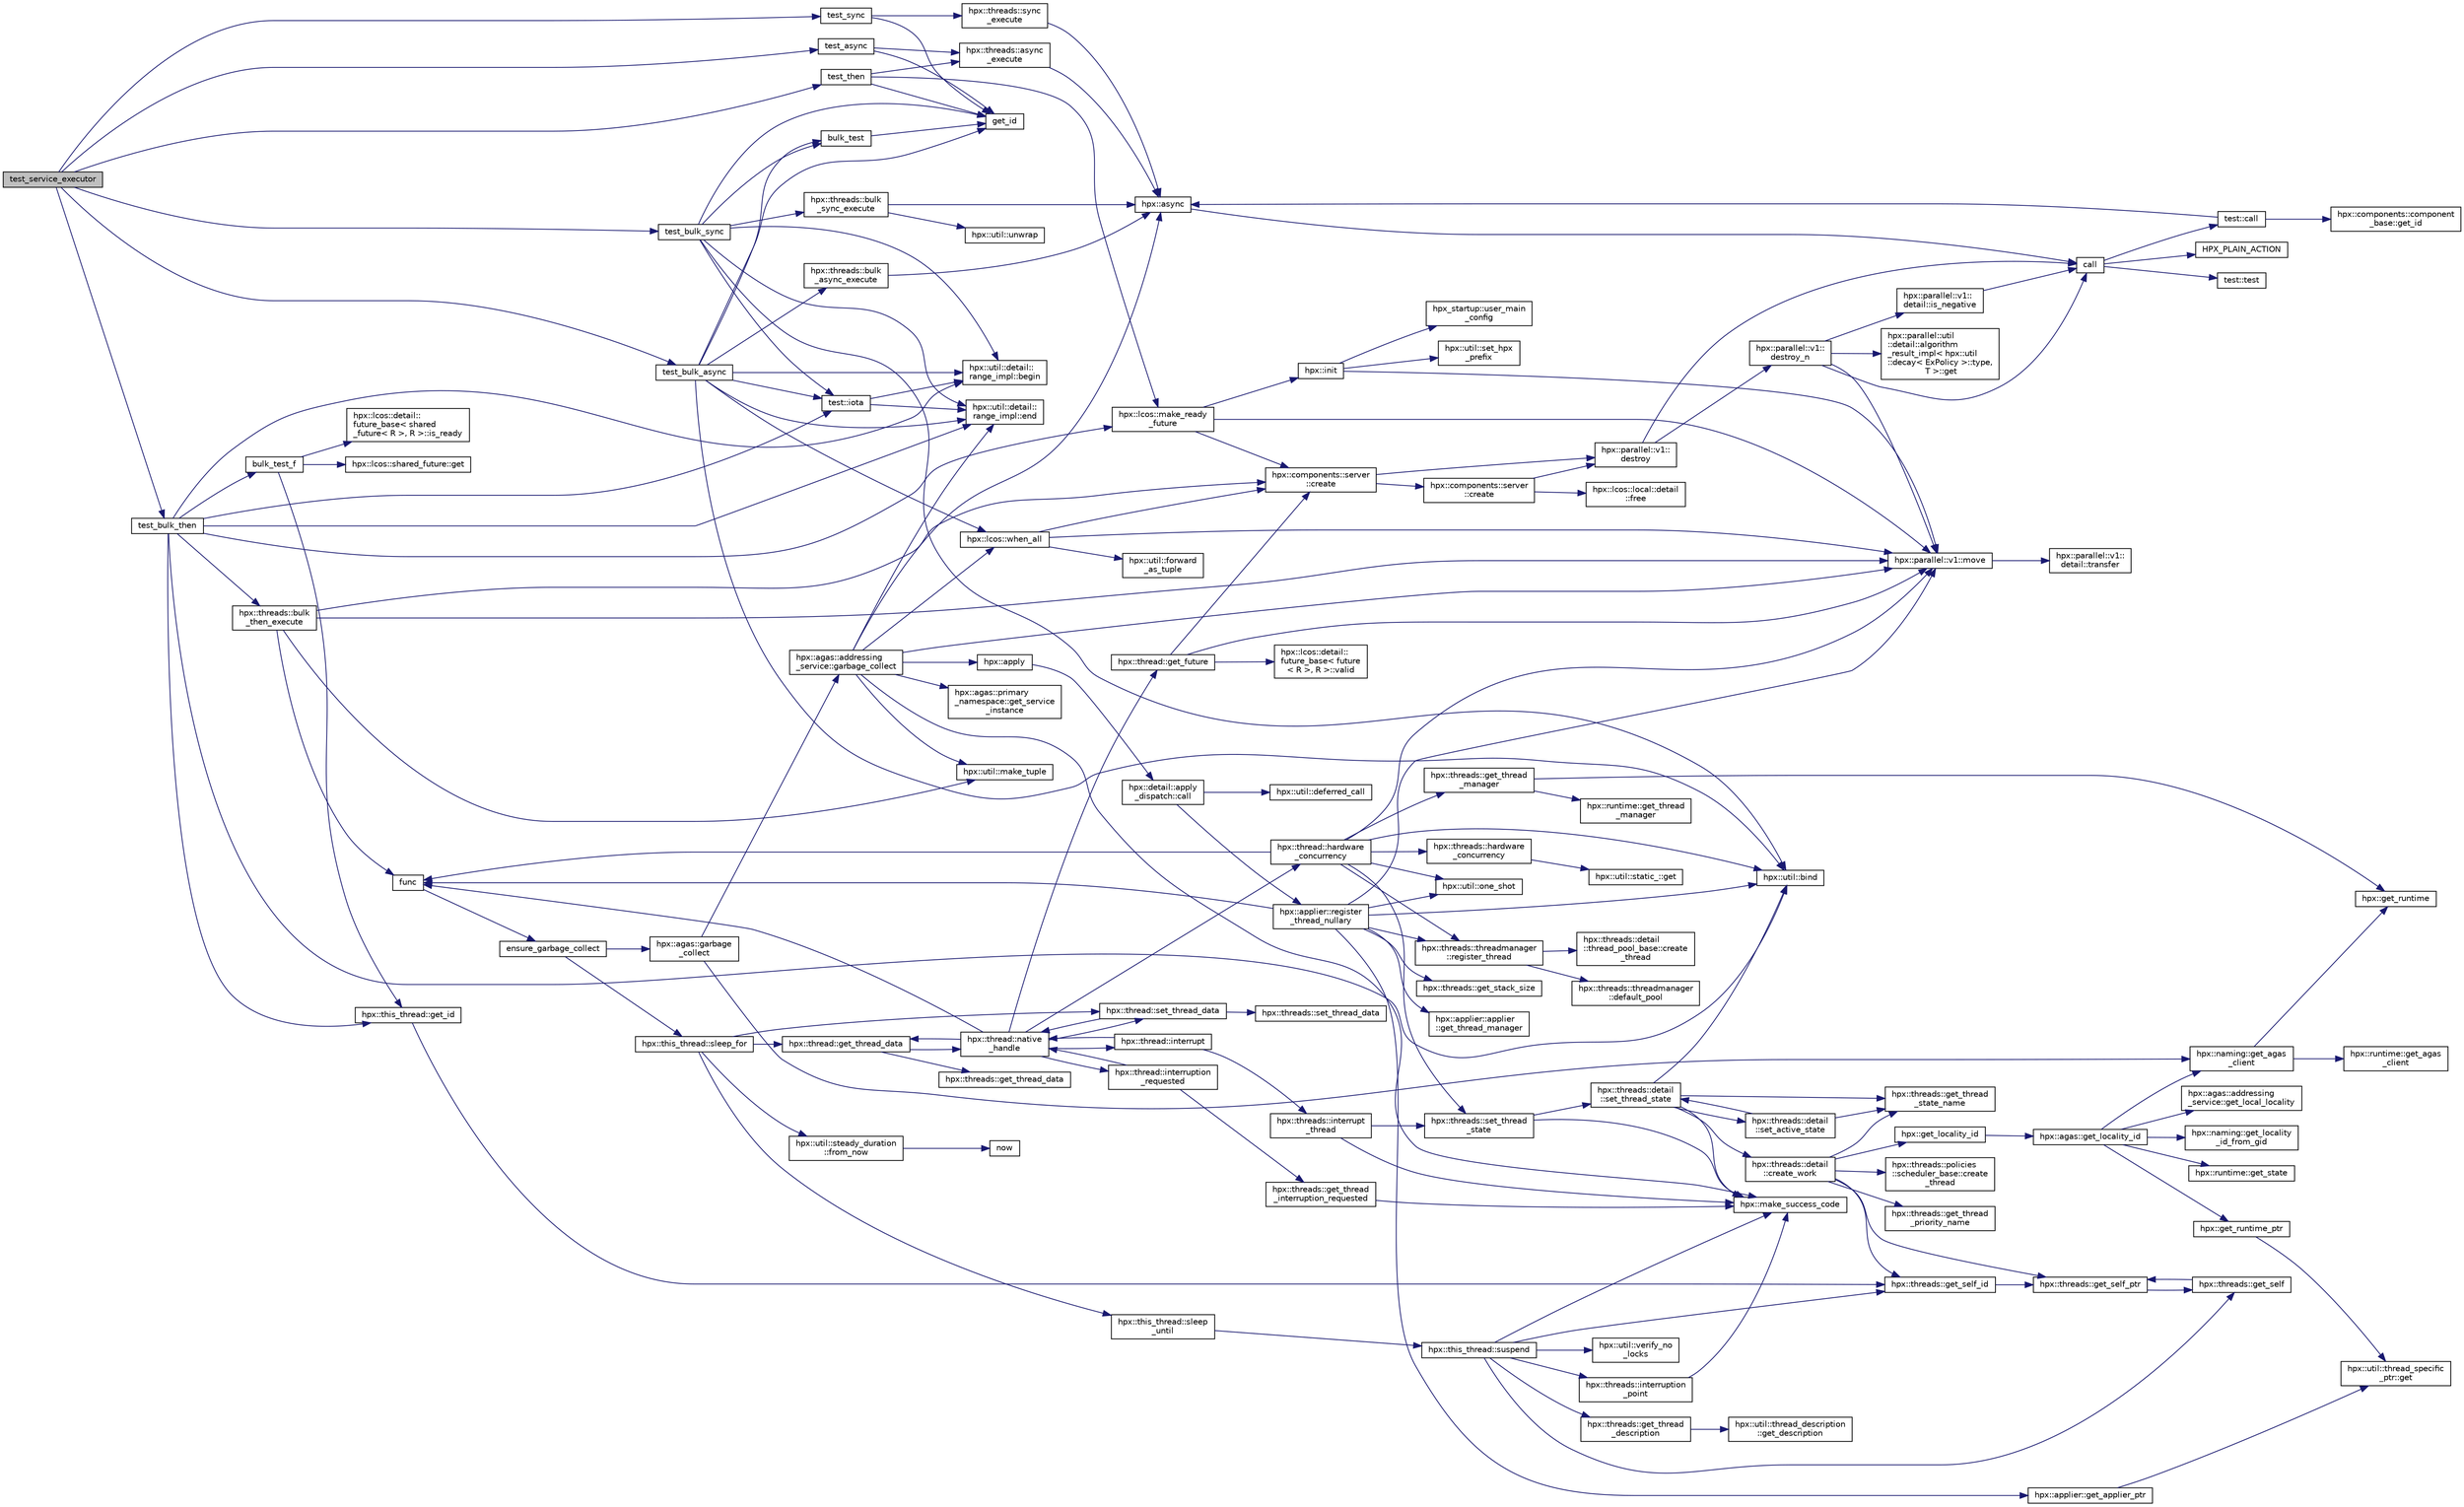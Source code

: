 digraph "test_service_executor"
{
  edge [fontname="Helvetica",fontsize="10",labelfontname="Helvetica",labelfontsize="10"];
  node [fontname="Helvetica",fontsize="10",shape=record];
  rankdir="LR";
  Node303 [label="test_service_executor",height=0.2,width=0.4,color="black", fillcolor="grey75", style="filled", fontcolor="black"];
  Node303 -> Node304 [color="midnightblue",fontsize="10",style="solid",fontname="Helvetica"];
  Node304 [label="test_sync",height=0.2,width=0.4,color="black", fillcolor="white", style="filled",URL="$d2/d42/service__executors_8cpp.html#a2e6feb13e4669dad0258f0c45249071a"];
  Node304 -> Node305 [color="midnightblue",fontsize="10",style="solid",fontname="Helvetica"];
  Node305 [label="hpx::threads::sync\l_execute",height=0.2,width=0.4,color="black", fillcolor="white", style="filled",URL="$d7/d28/namespacehpx_1_1threads.html#a6f607e2e583bc62a62e22989b53f5f44"];
  Node305 -> Node306 [color="midnightblue",fontsize="10",style="solid",fontname="Helvetica"];
  Node306 [label="hpx::async",height=0.2,width=0.4,color="black", fillcolor="white", style="filled",URL="$d8/d83/namespacehpx.html#acb7d8e37b73b823956ce144f9a57eaa4"];
  Node306 -> Node307 [color="midnightblue",fontsize="10",style="solid",fontname="Helvetica"];
  Node307 [label="call",height=0.2,width=0.4,color="black", fillcolor="white", style="filled",URL="$d2/d67/promise__1620_8cpp.html#a58357f0b82bc761e1d0b9091ed563a70"];
  Node307 -> Node308 [color="midnightblue",fontsize="10",style="solid",fontname="Helvetica"];
  Node308 [label="test::test",height=0.2,width=0.4,color="black", fillcolor="white", style="filled",URL="$d8/d89/structtest.html#ab42d5ece712d716b04cb3f686f297a26"];
  Node307 -> Node309 [color="midnightblue",fontsize="10",style="solid",fontname="Helvetica"];
  Node309 [label="HPX_PLAIN_ACTION",height=0.2,width=0.4,color="black", fillcolor="white", style="filled",URL="$d2/d67/promise__1620_8cpp.html#ab96aab827a4b1fcaf66cfe0ba83fef23"];
  Node307 -> Node310 [color="midnightblue",fontsize="10",style="solid",fontname="Helvetica"];
  Node310 [label="test::call",height=0.2,width=0.4,color="black", fillcolor="white", style="filled",URL="$d8/d89/structtest.html#aeb29e7ed6518b9426ccf1344c52620ae"];
  Node310 -> Node306 [color="midnightblue",fontsize="10",style="solid",fontname="Helvetica"];
  Node310 -> Node311 [color="midnightblue",fontsize="10",style="solid",fontname="Helvetica"];
  Node311 [label="hpx::components::component\l_base::get_id",height=0.2,width=0.4,color="black", fillcolor="white", style="filled",URL="$d2/de6/classhpx_1_1components_1_1component__base.html#a4c8fd93514039bdf01c48d66d82b19cd"];
  Node304 -> Node312 [color="midnightblue",fontsize="10",style="solid",fontname="Helvetica"];
  Node312 [label="get_id",height=0.2,width=0.4,color="black", fillcolor="white", style="filled",URL="$d8/d3c/simple__future__continuation_8cpp.html#a64b28a4bbb16e7f78fc14c60466ddd8d"];
  Node303 -> Node313 [color="midnightblue",fontsize="10",style="solid",fontname="Helvetica"];
  Node313 [label="test_async",height=0.2,width=0.4,color="black", fillcolor="white", style="filled",URL="$d2/d42/service__executors_8cpp.html#aa51c30cdf514833ffe00df7a73d45cde"];
  Node313 -> Node314 [color="midnightblue",fontsize="10",style="solid",fontname="Helvetica"];
  Node314 [label="hpx::threads::async\l_execute",height=0.2,width=0.4,color="black", fillcolor="white", style="filled",URL="$d7/d28/namespacehpx_1_1threads.html#a6c49fc6d131e6aa7ef6eda2ef52bb920"];
  Node314 -> Node306 [color="midnightblue",fontsize="10",style="solid",fontname="Helvetica"];
  Node313 -> Node312 [color="midnightblue",fontsize="10",style="solid",fontname="Helvetica"];
  Node303 -> Node315 [color="midnightblue",fontsize="10",style="solid",fontname="Helvetica"];
  Node315 [label="test_then",height=0.2,width=0.4,color="black", fillcolor="white", style="filled",URL="$d2/d42/service__executors_8cpp.html#ac9bebaf8a90aa4c7a059491ce5d5a6d1"];
  Node315 -> Node316 [color="midnightblue",fontsize="10",style="solid",fontname="Helvetica"];
  Node316 [label="hpx::lcos::make_ready\l_future",height=0.2,width=0.4,color="black", fillcolor="white", style="filled",URL="$d2/dc9/namespacehpx_1_1lcos.html#a42997564ddfde91d475b8a2cea8f53e4"];
  Node316 -> Node317 [color="midnightblue",fontsize="10",style="solid",fontname="Helvetica"];
  Node317 [label="hpx::init",height=0.2,width=0.4,color="black", fillcolor="white", style="filled",URL="$d8/d83/namespacehpx.html#a3c694ea960b47c56b33351ba16e3d76b",tooltip="Main entry point for launching the HPX runtime system. "];
  Node317 -> Node318 [color="midnightblue",fontsize="10",style="solid",fontname="Helvetica"];
  Node318 [label="hpx::util::set_hpx\l_prefix",height=0.2,width=0.4,color="black", fillcolor="white", style="filled",URL="$df/dad/namespacehpx_1_1util.html#ae40a23c1ba0a48d9304dcf717a95793e"];
  Node317 -> Node319 [color="midnightblue",fontsize="10",style="solid",fontname="Helvetica"];
  Node319 [label="hpx_startup::user_main\l_config",height=0.2,width=0.4,color="black", fillcolor="white", style="filled",URL="$d3/dd2/namespacehpx__startup.html#aaac571d88bd3912a4225a23eb3261637"];
  Node317 -> Node320 [color="midnightblue",fontsize="10",style="solid",fontname="Helvetica"];
  Node320 [label="hpx::parallel::v1::move",height=0.2,width=0.4,color="black", fillcolor="white", style="filled",URL="$db/db9/namespacehpx_1_1parallel_1_1v1.html#aa7c4ede081ce786c9d1eb1adff495cfc"];
  Node320 -> Node321 [color="midnightblue",fontsize="10",style="solid",fontname="Helvetica"];
  Node321 [label="hpx::parallel::v1::\ldetail::transfer",height=0.2,width=0.4,color="black", fillcolor="white", style="filled",URL="$d2/ddd/namespacehpx_1_1parallel_1_1v1_1_1detail.html#ab1b56a05e1885ca7cc7ffa1804dd2f3c"];
  Node316 -> Node322 [color="midnightblue",fontsize="10",style="solid",fontname="Helvetica"];
  Node322 [label="hpx::components::server\l::create",height=0.2,width=0.4,color="black", fillcolor="white", style="filled",URL="$d2/da2/namespacehpx_1_1components_1_1server.html#ac776c89f3d68ceb910e8cee9fa937ab4",tooltip="Create arrays of components using their default constructor. "];
  Node322 -> Node323 [color="midnightblue",fontsize="10",style="solid",fontname="Helvetica"];
  Node323 [label="hpx::components::server\l::create",height=0.2,width=0.4,color="black", fillcolor="white", style="filled",URL="$d2/da2/namespacehpx_1_1components_1_1server.html#a77d26de181c97b444565e230577981bd"];
  Node323 -> Node324 [color="midnightblue",fontsize="10",style="solid",fontname="Helvetica"];
  Node324 [label="hpx::lcos::local::detail\l::free",height=0.2,width=0.4,color="black", fillcolor="white", style="filled",URL="$d4/dcb/namespacehpx_1_1lcos_1_1local_1_1detail.html#a55a940f019734e9bb045dc123cd80e48"];
  Node323 -> Node325 [color="midnightblue",fontsize="10",style="solid",fontname="Helvetica"];
  Node325 [label="hpx::parallel::v1::\ldestroy",height=0.2,width=0.4,color="black", fillcolor="white", style="filled",URL="$db/db9/namespacehpx_1_1parallel_1_1v1.html#acf303558375048e8a7cc9a2c2e09477f"];
  Node325 -> Node307 [color="midnightblue",fontsize="10",style="solid",fontname="Helvetica"];
  Node325 -> Node326 [color="midnightblue",fontsize="10",style="solid",fontname="Helvetica"];
  Node326 [label="hpx::parallel::v1::\ldestroy_n",height=0.2,width=0.4,color="black", fillcolor="white", style="filled",URL="$db/db9/namespacehpx_1_1parallel_1_1v1.html#a71d0691132a300690163f5636bcd5bd3"];
  Node326 -> Node327 [color="midnightblue",fontsize="10",style="solid",fontname="Helvetica"];
  Node327 [label="hpx::parallel::v1::\ldetail::is_negative",height=0.2,width=0.4,color="black", fillcolor="white", style="filled",URL="$d2/ddd/namespacehpx_1_1parallel_1_1v1_1_1detail.html#adf2e40fc4b20ad0fd442ee3118a4d527"];
  Node327 -> Node307 [color="midnightblue",fontsize="10",style="solid",fontname="Helvetica"];
  Node326 -> Node328 [color="midnightblue",fontsize="10",style="solid",fontname="Helvetica"];
  Node328 [label="hpx::parallel::util\l::detail::algorithm\l_result_impl\< hpx::util\l::decay\< ExPolicy \>::type,\l T \>::get",height=0.2,width=0.4,color="black", fillcolor="white", style="filled",URL="$d2/d42/structhpx_1_1parallel_1_1util_1_1detail_1_1algorithm__result__impl.html#ab5b051e8ec74eff5e0e62fd63f5d377e"];
  Node326 -> Node320 [color="midnightblue",fontsize="10",style="solid",fontname="Helvetica"];
  Node326 -> Node307 [color="midnightblue",fontsize="10",style="solid",fontname="Helvetica"];
  Node322 -> Node325 [color="midnightblue",fontsize="10",style="solid",fontname="Helvetica"];
  Node316 -> Node320 [color="midnightblue",fontsize="10",style="solid",fontname="Helvetica"];
  Node315 -> Node314 [color="midnightblue",fontsize="10",style="solid",fontname="Helvetica"];
  Node315 -> Node312 [color="midnightblue",fontsize="10",style="solid",fontname="Helvetica"];
  Node303 -> Node329 [color="midnightblue",fontsize="10",style="solid",fontname="Helvetica"];
  Node329 [label="test_bulk_sync",height=0.2,width=0.4,color="black", fillcolor="white", style="filled",URL="$d2/d42/service__executors_8cpp.html#abcd3c113797813e7123226b2a864d5df"];
  Node329 -> Node312 [color="midnightblue",fontsize="10",style="solid",fontname="Helvetica"];
  Node329 -> Node330 [color="midnightblue",fontsize="10",style="solid",fontname="Helvetica"];
  Node330 [label="test::iota",height=0.2,width=0.4,color="black", fillcolor="white", style="filled",URL="$df/d04/namespacetest.html#abdbbc37e6fb67287495e853a554c493a"];
  Node330 -> Node331 [color="midnightblue",fontsize="10",style="solid",fontname="Helvetica"];
  Node331 [label="hpx::util::detail::\lrange_impl::begin",height=0.2,width=0.4,color="black", fillcolor="white", style="filled",URL="$d4/d4a/namespacehpx_1_1util_1_1detail_1_1range__impl.html#a31e165df2b865cdd961f35ce938db41a"];
  Node330 -> Node332 [color="midnightblue",fontsize="10",style="solid",fontname="Helvetica"];
  Node332 [label="hpx::util::detail::\lrange_impl::end",height=0.2,width=0.4,color="black", fillcolor="white", style="filled",URL="$d4/d4a/namespacehpx_1_1util_1_1detail_1_1range__impl.html#afb2ea48b0902f52ee4d8b764807b4316"];
  Node329 -> Node331 [color="midnightblue",fontsize="10",style="solid",fontname="Helvetica"];
  Node329 -> Node332 [color="midnightblue",fontsize="10",style="solid",fontname="Helvetica"];
  Node329 -> Node333 [color="midnightblue",fontsize="10",style="solid",fontname="Helvetica"];
  Node333 [label="hpx::threads::bulk\l_sync_execute",height=0.2,width=0.4,color="black", fillcolor="white", style="filled",URL="$d7/d28/namespacehpx_1_1threads.html#af1774d3e9345435eef68ad8c00e9f62a"];
  Node333 -> Node306 [color="midnightblue",fontsize="10",style="solid",fontname="Helvetica"];
  Node333 -> Node334 [color="midnightblue",fontsize="10",style="solid",fontname="Helvetica"];
  Node334 [label="hpx::util::unwrap",height=0.2,width=0.4,color="black", fillcolor="white", style="filled",URL="$df/dad/namespacehpx_1_1util.html#a687bc9b163ccbdaaa82764b171b7f0c0"];
  Node329 -> Node335 [color="midnightblue",fontsize="10",style="solid",fontname="Helvetica"];
  Node335 [label="hpx::util::bind",height=0.2,width=0.4,color="black", fillcolor="white", style="filled",URL="$df/dad/namespacehpx_1_1util.html#ad844caedf82a0173d6909d910c3e48c6"];
  Node329 -> Node336 [color="midnightblue",fontsize="10",style="solid",fontname="Helvetica"];
  Node336 [label="bulk_test",height=0.2,width=0.4,color="black", fillcolor="white", style="filled",URL="$d2/d42/service__executors_8cpp.html#a958e855891eef8d0a9dc29165df62c5e"];
  Node336 -> Node312 [color="midnightblue",fontsize="10",style="solid",fontname="Helvetica"];
  Node303 -> Node337 [color="midnightblue",fontsize="10",style="solid",fontname="Helvetica"];
  Node337 [label="test_bulk_async",height=0.2,width=0.4,color="black", fillcolor="white", style="filled",URL="$d2/d42/service__executors_8cpp.html#a0c9f242c44ff4818d7e4996d5ef3f5a5"];
  Node337 -> Node312 [color="midnightblue",fontsize="10",style="solid",fontname="Helvetica"];
  Node337 -> Node330 [color="midnightblue",fontsize="10",style="solid",fontname="Helvetica"];
  Node337 -> Node331 [color="midnightblue",fontsize="10",style="solid",fontname="Helvetica"];
  Node337 -> Node332 [color="midnightblue",fontsize="10",style="solid",fontname="Helvetica"];
  Node337 -> Node338 [color="midnightblue",fontsize="10",style="solid",fontname="Helvetica"];
  Node338 [label="hpx::lcos::when_all",height=0.2,width=0.4,color="black", fillcolor="white", style="filled",URL="$d2/dc9/namespacehpx_1_1lcos.html#a1a6fb024d8690923fb185d5aee204d54"];
  Node338 -> Node339 [color="midnightblue",fontsize="10",style="solid",fontname="Helvetica"];
  Node339 [label="hpx::util::forward\l_as_tuple",height=0.2,width=0.4,color="black", fillcolor="white", style="filled",URL="$df/dad/namespacehpx_1_1util.html#ab7c31e3f24c3302a4f67b6735a6fa597"];
  Node338 -> Node320 [color="midnightblue",fontsize="10",style="solid",fontname="Helvetica"];
  Node338 -> Node322 [color="midnightblue",fontsize="10",style="solid",fontname="Helvetica"];
  Node337 -> Node340 [color="midnightblue",fontsize="10",style="solid",fontname="Helvetica"];
  Node340 [label="hpx::threads::bulk\l_async_execute",height=0.2,width=0.4,color="black", fillcolor="white", style="filled",URL="$d7/d28/namespacehpx_1_1threads.html#abfba47e86389f7004ee9440131e7b5dd"];
  Node340 -> Node306 [color="midnightblue",fontsize="10",style="solid",fontname="Helvetica"];
  Node337 -> Node335 [color="midnightblue",fontsize="10",style="solid",fontname="Helvetica"];
  Node337 -> Node336 [color="midnightblue",fontsize="10",style="solid",fontname="Helvetica"];
  Node303 -> Node341 [color="midnightblue",fontsize="10",style="solid",fontname="Helvetica"];
  Node341 [label="test_bulk_then",height=0.2,width=0.4,color="black", fillcolor="white", style="filled",URL="$d2/d42/service__executors_8cpp.html#aa0b96150051fd25fe94c64dd0ac97038"];
  Node341 -> Node342 [color="midnightblue",fontsize="10",style="solid",fontname="Helvetica"];
  Node342 [label="hpx::this_thread::get_id",height=0.2,width=0.4,color="black", fillcolor="white", style="filled",URL="$d9/d52/namespacehpx_1_1this__thread.html#a7af20818d0b5e9201ab9337d7023d47d"];
  Node342 -> Node343 [color="midnightblue",fontsize="10",style="solid",fontname="Helvetica"];
  Node343 [label="hpx::threads::get_self_id",height=0.2,width=0.4,color="black", fillcolor="white", style="filled",URL="$d7/d28/namespacehpx_1_1threads.html#afafe0f900b9fac3d4ed3c747625c1cfe"];
  Node343 -> Node344 [color="midnightblue",fontsize="10",style="solid",fontname="Helvetica"];
  Node344 [label="hpx::threads::get_self_ptr",height=0.2,width=0.4,color="black", fillcolor="white", style="filled",URL="$d7/d28/namespacehpx_1_1threads.html#a22877ae347ad884cde3a51397dad6c53"];
  Node344 -> Node345 [color="midnightblue",fontsize="10",style="solid",fontname="Helvetica"];
  Node345 [label="hpx::threads::get_self",height=0.2,width=0.4,color="black", fillcolor="white", style="filled",URL="$d7/d28/namespacehpx_1_1threads.html#a07daf4d6d29233f20d66d41ab7b5b8e8"];
  Node345 -> Node344 [color="midnightblue",fontsize="10",style="solid",fontname="Helvetica"];
  Node341 -> Node330 [color="midnightblue",fontsize="10",style="solid",fontname="Helvetica"];
  Node341 -> Node331 [color="midnightblue",fontsize="10",style="solid",fontname="Helvetica"];
  Node341 -> Node332 [color="midnightblue",fontsize="10",style="solid",fontname="Helvetica"];
  Node341 -> Node316 [color="midnightblue",fontsize="10",style="solid",fontname="Helvetica"];
  Node341 -> Node346 [color="midnightblue",fontsize="10",style="solid",fontname="Helvetica"];
  Node346 [label="hpx::threads::bulk\l_then_execute",height=0.2,width=0.4,color="black", fillcolor="white", style="filled",URL="$d7/d28/namespacehpx_1_1threads.html#a7be5345a3cc8d7b47995419675bccc8f"];
  Node346 -> Node347 [color="midnightblue",fontsize="10",style="solid",fontname="Helvetica"];
  Node347 [label="hpx::util::make_tuple",height=0.2,width=0.4,color="black", fillcolor="white", style="filled",URL="$df/dad/namespacehpx_1_1util.html#a06fa74211a987d208e013f400a9f5328"];
  Node346 -> Node348 [color="midnightblue",fontsize="10",style="solid",fontname="Helvetica"];
  Node348 [label="func",height=0.2,width=0.4,color="black", fillcolor="white", style="filled",URL="$d8/dfd/id__type__ref__counting__1032_8cpp.html#ab811b86ea5107ffb3351fcaa29d2c652"];
  Node348 -> Node349 [color="midnightblue",fontsize="10",style="solid",fontname="Helvetica"];
  Node349 [label="ensure_garbage_collect",height=0.2,width=0.4,color="black", fillcolor="white", style="filled",URL="$d8/dfd/id__type__ref__counting__1032_8cpp.html#a5264b94bf7c262ac0e521fb290d476d5"];
  Node349 -> Node350 [color="midnightblue",fontsize="10",style="solid",fontname="Helvetica"];
  Node350 [label="hpx::this_thread::sleep_for",height=0.2,width=0.4,color="black", fillcolor="white", style="filled",URL="$d9/d52/namespacehpx_1_1this__thread.html#afc042a5a5fa52eef2d1d177a343435cf"];
  Node350 -> Node351 [color="midnightblue",fontsize="10",style="solid",fontname="Helvetica"];
  Node351 [label="hpx::this_thread::sleep\l_until",height=0.2,width=0.4,color="black", fillcolor="white", style="filled",URL="$d9/d52/namespacehpx_1_1this__thread.html#ae12a853980115b23ff0ab8ca06622658"];
  Node351 -> Node352 [color="midnightblue",fontsize="10",style="solid",fontname="Helvetica"];
  Node352 [label="hpx::this_thread::suspend",height=0.2,width=0.4,color="black", fillcolor="white", style="filled",URL="$d9/d52/namespacehpx_1_1this__thread.html#aca220026fb3014c0881d129fe31c0073"];
  Node352 -> Node345 [color="midnightblue",fontsize="10",style="solid",fontname="Helvetica"];
  Node352 -> Node343 [color="midnightblue",fontsize="10",style="solid",fontname="Helvetica"];
  Node352 -> Node353 [color="midnightblue",fontsize="10",style="solid",fontname="Helvetica"];
  Node353 [label="hpx::threads::interruption\l_point",height=0.2,width=0.4,color="black", fillcolor="white", style="filled",URL="$d7/d28/namespacehpx_1_1threads.html#ada6ec56a12b050707311d8c628089059"];
  Node353 -> Node354 [color="midnightblue",fontsize="10",style="solid",fontname="Helvetica"];
  Node354 [label="hpx::make_success_code",height=0.2,width=0.4,color="black", fillcolor="white", style="filled",URL="$d8/d83/namespacehpx.html#a0e8512a8f49e2a6c8185061181419d8f",tooltip="Returns error_code(hpx::success, \"success\", mode). "];
  Node352 -> Node355 [color="midnightblue",fontsize="10",style="solid",fontname="Helvetica"];
  Node355 [label="hpx::util::verify_no\l_locks",height=0.2,width=0.4,color="black", fillcolor="white", style="filled",URL="$df/dad/namespacehpx_1_1util.html#ae0e1837ee6f09b79b26c2e788d2e9fc9"];
  Node352 -> Node356 [color="midnightblue",fontsize="10",style="solid",fontname="Helvetica"];
  Node356 [label="hpx::threads::get_thread\l_description",height=0.2,width=0.4,color="black", fillcolor="white", style="filled",URL="$d7/d28/namespacehpx_1_1threads.html#a42fc18a7a680f4e8bc633a4b4c956701"];
  Node356 -> Node357 [color="midnightblue",fontsize="10",style="solid",fontname="Helvetica"];
  Node357 [label="hpx::util::thread_description\l::get_description",height=0.2,width=0.4,color="black", fillcolor="white", style="filled",URL="$df/d9e/structhpx_1_1util_1_1thread__description.html#a8c834e14eca6eb228188022577f9f952"];
  Node352 -> Node354 [color="midnightblue",fontsize="10",style="solid",fontname="Helvetica"];
  Node350 -> Node358 [color="midnightblue",fontsize="10",style="solid",fontname="Helvetica"];
  Node358 [label="hpx::util::steady_duration\l::from_now",height=0.2,width=0.4,color="black", fillcolor="white", style="filled",URL="$d9/d4f/classhpx_1_1util_1_1steady__duration.html#a0132206d767cd0f7395507b40111a153"];
  Node358 -> Node359 [color="midnightblue",fontsize="10",style="solid",fontname="Helvetica"];
  Node359 [label="now",height=0.2,width=0.4,color="black", fillcolor="white", style="filled",URL="$de/db3/1d__stencil__1__omp_8cpp.html#a89e9667753dccfac455bd37a7a3a7b16"];
  Node350 -> Node360 [color="midnightblue",fontsize="10",style="solid",fontname="Helvetica"];
  Node360 [label="hpx::thread::get_thread_data",height=0.2,width=0.4,color="black", fillcolor="white", style="filled",URL="$de/d9b/classhpx_1_1thread.html#a4535ef82cec3b953d2c941d20e3e3904"];
  Node360 -> Node361 [color="midnightblue",fontsize="10",style="solid",fontname="Helvetica"];
  Node361 [label="hpx::threads::get_thread_data",height=0.2,width=0.4,color="black", fillcolor="white", style="filled",URL="$d7/d28/namespacehpx_1_1threads.html#a8737931ff6303807225f735b2b384ae4"];
  Node360 -> Node362 [color="midnightblue",fontsize="10",style="solid",fontname="Helvetica"];
  Node362 [label="hpx::thread::native\l_handle",height=0.2,width=0.4,color="black", fillcolor="white", style="filled",URL="$de/d9b/classhpx_1_1thread.html#acf48190d264ab64c1c4ec99d0b421b5a"];
  Node362 -> Node363 [color="midnightblue",fontsize="10",style="solid",fontname="Helvetica"];
  Node363 [label="hpx::thread::hardware\l_concurrency",height=0.2,width=0.4,color="black", fillcolor="white", style="filled",URL="$de/d9b/classhpx_1_1thread.html#a8e4fff210e02485ba493bc3a2a956c03"];
  Node363 -> Node364 [color="midnightblue",fontsize="10",style="solid",fontname="Helvetica"];
  Node364 [label="hpx::threads::hardware\l_concurrency",height=0.2,width=0.4,color="black", fillcolor="white", style="filled",URL="$d7/d28/namespacehpx_1_1threads.html#aa8752a235478d2ad7b5ac467b63ab527"];
  Node364 -> Node365 [color="midnightblue",fontsize="10",style="solid",fontname="Helvetica"];
  Node365 [label="hpx::util::static_::get",height=0.2,width=0.4,color="black", fillcolor="white", style="filled",URL="$d3/dbb/structhpx_1_1util_1_1static__.html#a2967c633948a3bf17a3b5405ef5a8318"];
  Node363 -> Node348 [color="midnightblue",fontsize="10",style="solid",fontname="Helvetica"];
  Node363 -> Node335 [color="midnightblue",fontsize="10",style="solid",fontname="Helvetica"];
  Node363 -> Node366 [color="midnightblue",fontsize="10",style="solid",fontname="Helvetica"];
  Node366 [label="hpx::util::one_shot",height=0.2,width=0.4,color="black", fillcolor="white", style="filled",URL="$df/dad/namespacehpx_1_1util.html#a273e61be42a72415291e0ec0a4f28c7a"];
  Node363 -> Node320 [color="midnightblue",fontsize="10",style="solid",fontname="Helvetica"];
  Node363 -> Node367 [color="midnightblue",fontsize="10",style="solid",fontname="Helvetica"];
  Node367 [label="hpx::threads::get_thread\l_manager",height=0.2,width=0.4,color="black", fillcolor="white", style="filled",URL="$d7/d28/namespacehpx_1_1threads.html#a076973c3a53beadde7d967e22c4f6cce"];
  Node367 -> Node368 [color="midnightblue",fontsize="10",style="solid",fontname="Helvetica"];
  Node368 [label="hpx::get_runtime",height=0.2,width=0.4,color="black", fillcolor="white", style="filled",URL="$d8/d83/namespacehpx.html#aef902cc6c7dd3b9fbadf34d1e850a070"];
  Node367 -> Node369 [color="midnightblue",fontsize="10",style="solid",fontname="Helvetica"];
  Node369 [label="hpx::runtime::get_thread\l_manager",height=0.2,width=0.4,color="black", fillcolor="white", style="filled",URL="$d0/d7b/classhpx_1_1runtime.html#a865b12d57fcd44a8d3dda3e35414f563"];
  Node363 -> Node370 [color="midnightblue",fontsize="10",style="solid",fontname="Helvetica"];
  Node370 [label="hpx::threads::threadmanager\l::register_thread",height=0.2,width=0.4,color="black", fillcolor="white", style="filled",URL="$d5/daa/classhpx_1_1threads_1_1threadmanager.html#a7f79c7578e08a60ca45eb276ce8133d8"];
  Node370 -> Node371 [color="midnightblue",fontsize="10",style="solid",fontname="Helvetica"];
  Node371 [label="hpx::threads::threadmanager\l::default_pool",height=0.2,width=0.4,color="black", fillcolor="white", style="filled",URL="$d5/daa/classhpx_1_1threads_1_1threadmanager.html#a851f067d03b5dd1c5e6a9a6a841e05df"];
  Node370 -> Node372 [color="midnightblue",fontsize="10",style="solid",fontname="Helvetica"];
  Node372 [label="hpx::threads::detail\l::thread_pool_base::create\l_thread",height=0.2,width=0.4,color="black", fillcolor="white", style="filled",URL="$de/dae/classhpx_1_1threads_1_1detail_1_1thread__pool__base.html#ad35d3779eef6f4528e62a26d71b34b34"];
  Node363 -> Node373 [color="midnightblue",fontsize="10",style="solid",fontname="Helvetica"];
  Node373 [label="hpx::threads::set_thread\l_state",height=0.2,width=0.4,color="black", fillcolor="white", style="filled",URL="$d7/d28/namespacehpx_1_1threads.html#ac0690ad16ad778bcc79dcd727cc33025",tooltip="Set the thread state of the thread referenced by the thread_id id. "];
  Node373 -> Node354 [color="midnightblue",fontsize="10",style="solid",fontname="Helvetica"];
  Node373 -> Node374 [color="midnightblue",fontsize="10",style="solid",fontname="Helvetica"];
  Node374 [label="hpx::threads::detail\l::set_thread_state",height=0.2,width=0.4,color="black", fillcolor="white", style="filled",URL="$d2/dd1/namespacehpx_1_1threads_1_1detail.html#af85ddc854c4a149bf1738eb1b111b9ab"];
  Node374 -> Node375 [color="midnightblue",fontsize="10",style="solid",fontname="Helvetica"];
  Node375 [label="hpx::threads::get_thread\l_state_name",height=0.2,width=0.4,color="black", fillcolor="white", style="filled",URL="$d7/d28/namespacehpx_1_1threads.html#a26f91ea8d2195f165c033241c5cd11db"];
  Node374 -> Node354 [color="midnightblue",fontsize="10",style="solid",fontname="Helvetica"];
  Node374 -> Node335 [color="midnightblue",fontsize="10",style="solid",fontname="Helvetica"];
  Node374 -> Node376 [color="midnightblue",fontsize="10",style="solid",fontname="Helvetica"];
  Node376 [label="hpx::threads::detail\l::set_active_state",height=0.2,width=0.4,color="black", fillcolor="white", style="filled",URL="$d2/dd1/namespacehpx_1_1threads_1_1detail.html#a45884a5bf04ad66a4f259231a3947e76"];
  Node376 -> Node375 [color="midnightblue",fontsize="10",style="solid",fontname="Helvetica"];
  Node376 -> Node374 [color="midnightblue",fontsize="10",style="solid",fontname="Helvetica"];
  Node374 -> Node377 [color="midnightblue",fontsize="10",style="solid",fontname="Helvetica"];
  Node377 [label="hpx::threads::detail\l::create_work",height=0.2,width=0.4,color="black", fillcolor="white", style="filled",URL="$d2/dd1/namespacehpx_1_1threads_1_1detail.html#ae22384a3c1b1a1940032fad068fb54b1"];
  Node377 -> Node375 [color="midnightblue",fontsize="10",style="solid",fontname="Helvetica"];
  Node377 -> Node378 [color="midnightblue",fontsize="10",style="solid",fontname="Helvetica"];
  Node378 [label="hpx::threads::get_thread\l_priority_name",height=0.2,width=0.4,color="black", fillcolor="white", style="filled",URL="$d7/d28/namespacehpx_1_1threads.html#a9c6b2fec0c1cf5b06ff83ce756ca6d42"];
  Node377 -> Node344 [color="midnightblue",fontsize="10",style="solid",fontname="Helvetica"];
  Node377 -> Node343 [color="midnightblue",fontsize="10",style="solid",fontname="Helvetica"];
  Node377 -> Node379 [color="midnightblue",fontsize="10",style="solid",fontname="Helvetica"];
  Node379 [label="hpx::get_locality_id",height=0.2,width=0.4,color="black", fillcolor="white", style="filled",URL="$d8/d83/namespacehpx.html#a158d7c54a657bb364c1704033010697b",tooltip="Return the number of the locality this function is being called from. "];
  Node379 -> Node380 [color="midnightblue",fontsize="10",style="solid",fontname="Helvetica"];
  Node380 [label="hpx::agas::get_locality_id",height=0.2,width=0.4,color="black", fillcolor="white", style="filled",URL="$dc/d54/namespacehpx_1_1agas.html#a491cc2ddecdf0f1a9129900caa6a4d3e"];
  Node380 -> Node381 [color="midnightblue",fontsize="10",style="solid",fontname="Helvetica"];
  Node381 [label="hpx::get_runtime_ptr",height=0.2,width=0.4,color="black", fillcolor="white", style="filled",URL="$d8/d83/namespacehpx.html#af29daf2bb3e01b4d6495a1742b6cce64"];
  Node381 -> Node382 [color="midnightblue",fontsize="10",style="solid",fontname="Helvetica"];
  Node382 [label="hpx::util::thread_specific\l_ptr::get",height=0.2,width=0.4,color="black", fillcolor="white", style="filled",URL="$d4/d4c/structhpx_1_1util_1_1thread__specific__ptr.html#a3b27d8520710478aa41d1f74206bdba9"];
  Node380 -> Node383 [color="midnightblue",fontsize="10",style="solid",fontname="Helvetica"];
  Node383 [label="hpx::runtime::get_state",height=0.2,width=0.4,color="black", fillcolor="white", style="filled",URL="$d0/d7b/classhpx_1_1runtime.html#ab405f80e060dac95d624520f38b0524c"];
  Node380 -> Node384 [color="midnightblue",fontsize="10",style="solid",fontname="Helvetica"];
  Node384 [label="hpx::naming::get_agas\l_client",height=0.2,width=0.4,color="black", fillcolor="white", style="filled",URL="$d4/dc9/namespacehpx_1_1naming.html#a0408fffd5d34b620712a801b0ae3b032"];
  Node384 -> Node368 [color="midnightblue",fontsize="10",style="solid",fontname="Helvetica"];
  Node384 -> Node385 [color="midnightblue",fontsize="10",style="solid",fontname="Helvetica"];
  Node385 [label="hpx::runtime::get_agas\l_client",height=0.2,width=0.4,color="black", fillcolor="white", style="filled",URL="$d0/d7b/classhpx_1_1runtime.html#aeb5dddd30d6b9861669af8ad44d1a96a"];
  Node380 -> Node386 [color="midnightblue",fontsize="10",style="solid",fontname="Helvetica"];
  Node386 [label="hpx::agas::addressing\l_service::get_local_locality",height=0.2,width=0.4,color="black", fillcolor="white", style="filled",URL="$db/d58/structhpx_1_1agas_1_1addressing__service.html#ab52c19a37c2a7a006c6c15f90ad0539c"];
  Node380 -> Node387 [color="midnightblue",fontsize="10",style="solid",fontname="Helvetica"];
  Node387 [label="hpx::naming::get_locality\l_id_from_gid",height=0.2,width=0.4,color="black", fillcolor="white", style="filled",URL="$d4/dc9/namespacehpx_1_1naming.html#a7fd43037784560bd04fda9b49e33529f"];
  Node377 -> Node388 [color="midnightblue",fontsize="10",style="solid",fontname="Helvetica"];
  Node388 [label="hpx::threads::policies\l::scheduler_base::create\l_thread",height=0.2,width=0.4,color="black", fillcolor="white", style="filled",URL="$dd/d7e/structhpx_1_1threads_1_1policies_1_1scheduler__base.html#ad3b05cd7f363cc8e8410ce368c3794e0"];
  Node362 -> Node389 [color="midnightblue",fontsize="10",style="solid",fontname="Helvetica"];
  Node389 [label="hpx::thread::interrupt",height=0.2,width=0.4,color="black", fillcolor="white", style="filled",URL="$de/d9b/classhpx_1_1thread.html#ac34d0d033aa743c476a79dbc2e1a8a39"];
  Node389 -> Node390 [color="midnightblue",fontsize="10",style="solid",fontname="Helvetica"];
  Node390 [label="hpx::threads::interrupt\l_thread",height=0.2,width=0.4,color="black", fillcolor="white", style="filled",URL="$d7/d28/namespacehpx_1_1threads.html#a6bdda1a2aab61b9b13d274b5155d7e73"];
  Node390 -> Node354 [color="midnightblue",fontsize="10",style="solid",fontname="Helvetica"];
  Node390 -> Node373 [color="midnightblue",fontsize="10",style="solid",fontname="Helvetica"];
  Node389 -> Node362 [color="midnightblue",fontsize="10",style="solid",fontname="Helvetica"];
  Node362 -> Node391 [color="midnightblue",fontsize="10",style="solid",fontname="Helvetica"];
  Node391 [label="hpx::thread::interruption\l_requested",height=0.2,width=0.4,color="black", fillcolor="white", style="filled",URL="$de/d9b/classhpx_1_1thread.html#a33276bb4c20bbb0b1978944e18ef71b8"];
  Node391 -> Node392 [color="midnightblue",fontsize="10",style="solid",fontname="Helvetica"];
  Node392 [label="hpx::threads::get_thread\l_interruption_requested",height=0.2,width=0.4,color="black", fillcolor="white", style="filled",URL="$d7/d28/namespacehpx_1_1threads.html#ae64a7fdb8b5c8bac7be0c8282672a03b"];
  Node392 -> Node354 [color="midnightblue",fontsize="10",style="solid",fontname="Helvetica"];
  Node391 -> Node362 [color="midnightblue",fontsize="10",style="solid",fontname="Helvetica"];
  Node362 -> Node393 [color="midnightblue",fontsize="10",style="solid",fontname="Helvetica"];
  Node393 [label="hpx::thread::get_future",height=0.2,width=0.4,color="black", fillcolor="white", style="filled",URL="$de/d9b/classhpx_1_1thread.html#a87fdb0d8da826366fc190ed224900a64"];
  Node393 -> Node394 [color="midnightblue",fontsize="10",style="solid",fontname="Helvetica"];
  Node394 [label="hpx::lcos::detail::\lfuture_base\< future\l\< R \>, R \>::valid",height=0.2,width=0.4,color="black", fillcolor="white", style="filled",URL="$d5/dd7/classhpx_1_1lcos_1_1detail_1_1future__base.html#aaf7beb7374815614363033bd96573e75"];
  Node393 -> Node322 [color="midnightblue",fontsize="10",style="solid",fontname="Helvetica"];
  Node393 -> Node320 [color="midnightblue",fontsize="10",style="solid",fontname="Helvetica"];
  Node362 -> Node360 [color="midnightblue",fontsize="10",style="solid",fontname="Helvetica"];
  Node362 -> Node395 [color="midnightblue",fontsize="10",style="solid",fontname="Helvetica"];
  Node395 [label="hpx::thread::set_thread_data",height=0.2,width=0.4,color="black", fillcolor="white", style="filled",URL="$de/d9b/classhpx_1_1thread.html#a7317a3cf5251f3b33c990449570d4cea"];
  Node395 -> Node396 [color="midnightblue",fontsize="10",style="solid",fontname="Helvetica"];
  Node396 [label="hpx::threads::set_thread_data",height=0.2,width=0.4,color="black", fillcolor="white", style="filled",URL="$d7/d28/namespacehpx_1_1threads.html#a00a625acc149fce3ae38e4340454acf7"];
  Node395 -> Node362 [color="midnightblue",fontsize="10",style="solid",fontname="Helvetica"];
  Node362 -> Node348 [color="midnightblue",fontsize="10",style="solid",fontname="Helvetica"];
  Node350 -> Node395 [color="midnightblue",fontsize="10",style="solid",fontname="Helvetica"];
  Node349 -> Node397 [color="midnightblue",fontsize="10",style="solid",fontname="Helvetica"];
  Node397 [label="hpx::agas::garbage\l_collect",height=0.2,width=0.4,color="black", fillcolor="white", style="filled",URL="$dc/d54/namespacehpx_1_1agas.html#a951337adc4f9bd6df00a50737468e911"];
  Node397 -> Node384 [color="midnightblue",fontsize="10",style="solid",fontname="Helvetica"];
  Node397 -> Node398 [color="midnightblue",fontsize="10",style="solid",fontname="Helvetica"];
  Node398 [label="hpx::agas::addressing\l_service::garbage_collect",height=0.2,width=0.4,color="black", fillcolor="white", style="filled",URL="$db/d58/structhpx_1_1agas_1_1addressing__service.html#a87dcae0eacf6e62d5103ebf516d86f63"];
  Node398 -> Node354 [color="midnightblue",fontsize="10",style="solid",fontname="Helvetica"];
  Node398 -> Node399 [color="midnightblue",fontsize="10",style="solid",fontname="Helvetica"];
  Node399 [label="hpx::agas::primary\l_namespace::get_service\l_instance",height=0.2,width=0.4,color="black", fillcolor="white", style="filled",URL="$d1/d43/structhpx_1_1agas_1_1primary__namespace.html#a7630ff0f30ff8c23b13b4672c5350e2e"];
  Node398 -> Node347 [color="midnightblue",fontsize="10",style="solid",fontname="Helvetica"];
  Node398 -> Node332 [color="midnightblue",fontsize="10",style="solid",fontname="Helvetica"];
  Node398 -> Node400 [color="midnightblue",fontsize="10",style="solid",fontname="Helvetica"];
  Node400 [label="hpx::apply",height=0.2,width=0.4,color="black", fillcolor="white", style="filled",URL="$d8/d83/namespacehpx.html#aa87762f0db0731d385f3fdfdb25d59fc"];
  Node400 -> Node401 [color="midnightblue",fontsize="10",style="solid",fontname="Helvetica"];
  Node401 [label="hpx::detail::apply\l_dispatch::call",height=0.2,width=0.4,color="black", fillcolor="white", style="filled",URL="$db/de8/structhpx_1_1detail_1_1apply__dispatch.html#a0755fab16d281e74bcff0f8045be9459"];
  Node401 -> Node402 [color="midnightblue",fontsize="10",style="solid",fontname="Helvetica"];
  Node402 [label="hpx::applier::register\l_thread_nullary",height=0.2,width=0.4,color="black", fillcolor="white", style="filled",URL="$d8/dcb/namespacehpx_1_1applier.html#a401cd1145927e58d74d1eb52aaccd936"];
  Node402 -> Node403 [color="midnightblue",fontsize="10",style="solid",fontname="Helvetica"];
  Node403 [label="hpx::applier::get_applier_ptr",height=0.2,width=0.4,color="black", fillcolor="white", style="filled",URL="$d8/dcb/namespacehpx_1_1applier.html#a617483cf2b77ad3a0aa428ade7b35299"];
  Node403 -> Node382 [color="midnightblue",fontsize="10",style="solid",fontname="Helvetica"];
  Node402 -> Node348 [color="midnightblue",fontsize="10",style="solid",fontname="Helvetica"];
  Node402 -> Node335 [color="midnightblue",fontsize="10",style="solid",fontname="Helvetica"];
  Node402 -> Node366 [color="midnightblue",fontsize="10",style="solid",fontname="Helvetica"];
  Node402 -> Node320 [color="midnightblue",fontsize="10",style="solid",fontname="Helvetica"];
  Node402 -> Node404 [color="midnightblue",fontsize="10",style="solid",fontname="Helvetica"];
  Node404 [label="hpx::threads::get_stack_size",height=0.2,width=0.4,color="black", fillcolor="white", style="filled",URL="$d7/d28/namespacehpx_1_1threads.html#af597241b3c2785150be206737ca04aa6",tooltip="The get_stack_size function is part of the thread related API. It. "];
  Node402 -> Node405 [color="midnightblue",fontsize="10",style="solid",fontname="Helvetica"];
  Node405 [label="hpx::applier::applier\l::get_thread_manager",height=0.2,width=0.4,color="black", fillcolor="white", style="filled",URL="$da/dcb/classhpx_1_1applier_1_1applier.html#acc36d583973701e573be39da97bba866",tooltip="Access the thread-manager instance associated with this applier. "];
  Node402 -> Node370 [color="midnightblue",fontsize="10",style="solid",fontname="Helvetica"];
  Node401 -> Node406 [color="midnightblue",fontsize="10",style="solid",fontname="Helvetica"];
  Node406 [label="hpx::util::deferred_call",height=0.2,width=0.4,color="black", fillcolor="white", style="filled",URL="$df/dad/namespacehpx_1_1util.html#acdded623c658a7a3436f7e76bc9d881c"];
  Node398 -> Node320 [color="midnightblue",fontsize="10",style="solid",fontname="Helvetica"];
  Node398 -> Node306 [color="midnightblue",fontsize="10",style="solid",fontname="Helvetica"];
  Node398 -> Node338 [color="midnightblue",fontsize="10",style="solid",fontname="Helvetica"];
  Node346 -> Node320 [color="midnightblue",fontsize="10",style="solid",fontname="Helvetica"];
  Node346 -> Node322 [color="midnightblue",fontsize="10",style="solid",fontname="Helvetica"];
  Node341 -> Node335 [color="midnightblue",fontsize="10",style="solid",fontname="Helvetica"];
  Node341 -> Node407 [color="midnightblue",fontsize="10",style="solid",fontname="Helvetica"];
  Node407 [label="bulk_test_f",height=0.2,width=0.4,color="black", fillcolor="white", style="filled",URL="$d2/d42/service__executors_8cpp.html#ab6c5cad96828aaff1d93403278f8eebe"];
  Node407 -> Node408 [color="midnightblue",fontsize="10",style="solid",fontname="Helvetica"];
  Node408 [label="hpx::lcos::detail::\lfuture_base\< shared\l_future\< R \>, R \>::is_ready",height=0.2,width=0.4,color="black", fillcolor="white", style="filled",URL="$d5/dd7/classhpx_1_1lcos_1_1detail_1_1future__base.html#a628625094362627e776fe22b68404111"];
  Node407 -> Node409 [color="midnightblue",fontsize="10",style="solid",fontname="Helvetica"];
  Node409 [label="hpx::lcos::shared_future::get",height=0.2,width=0.4,color="black", fillcolor="white", style="filled",URL="$d4/d31/classhpx_1_1lcos_1_1shared__future.html#a316b62d06e2bbab9e8d93fe64d13527e"];
  Node407 -> Node342 [color="midnightblue",fontsize="10",style="solid",fontname="Helvetica"];
}

